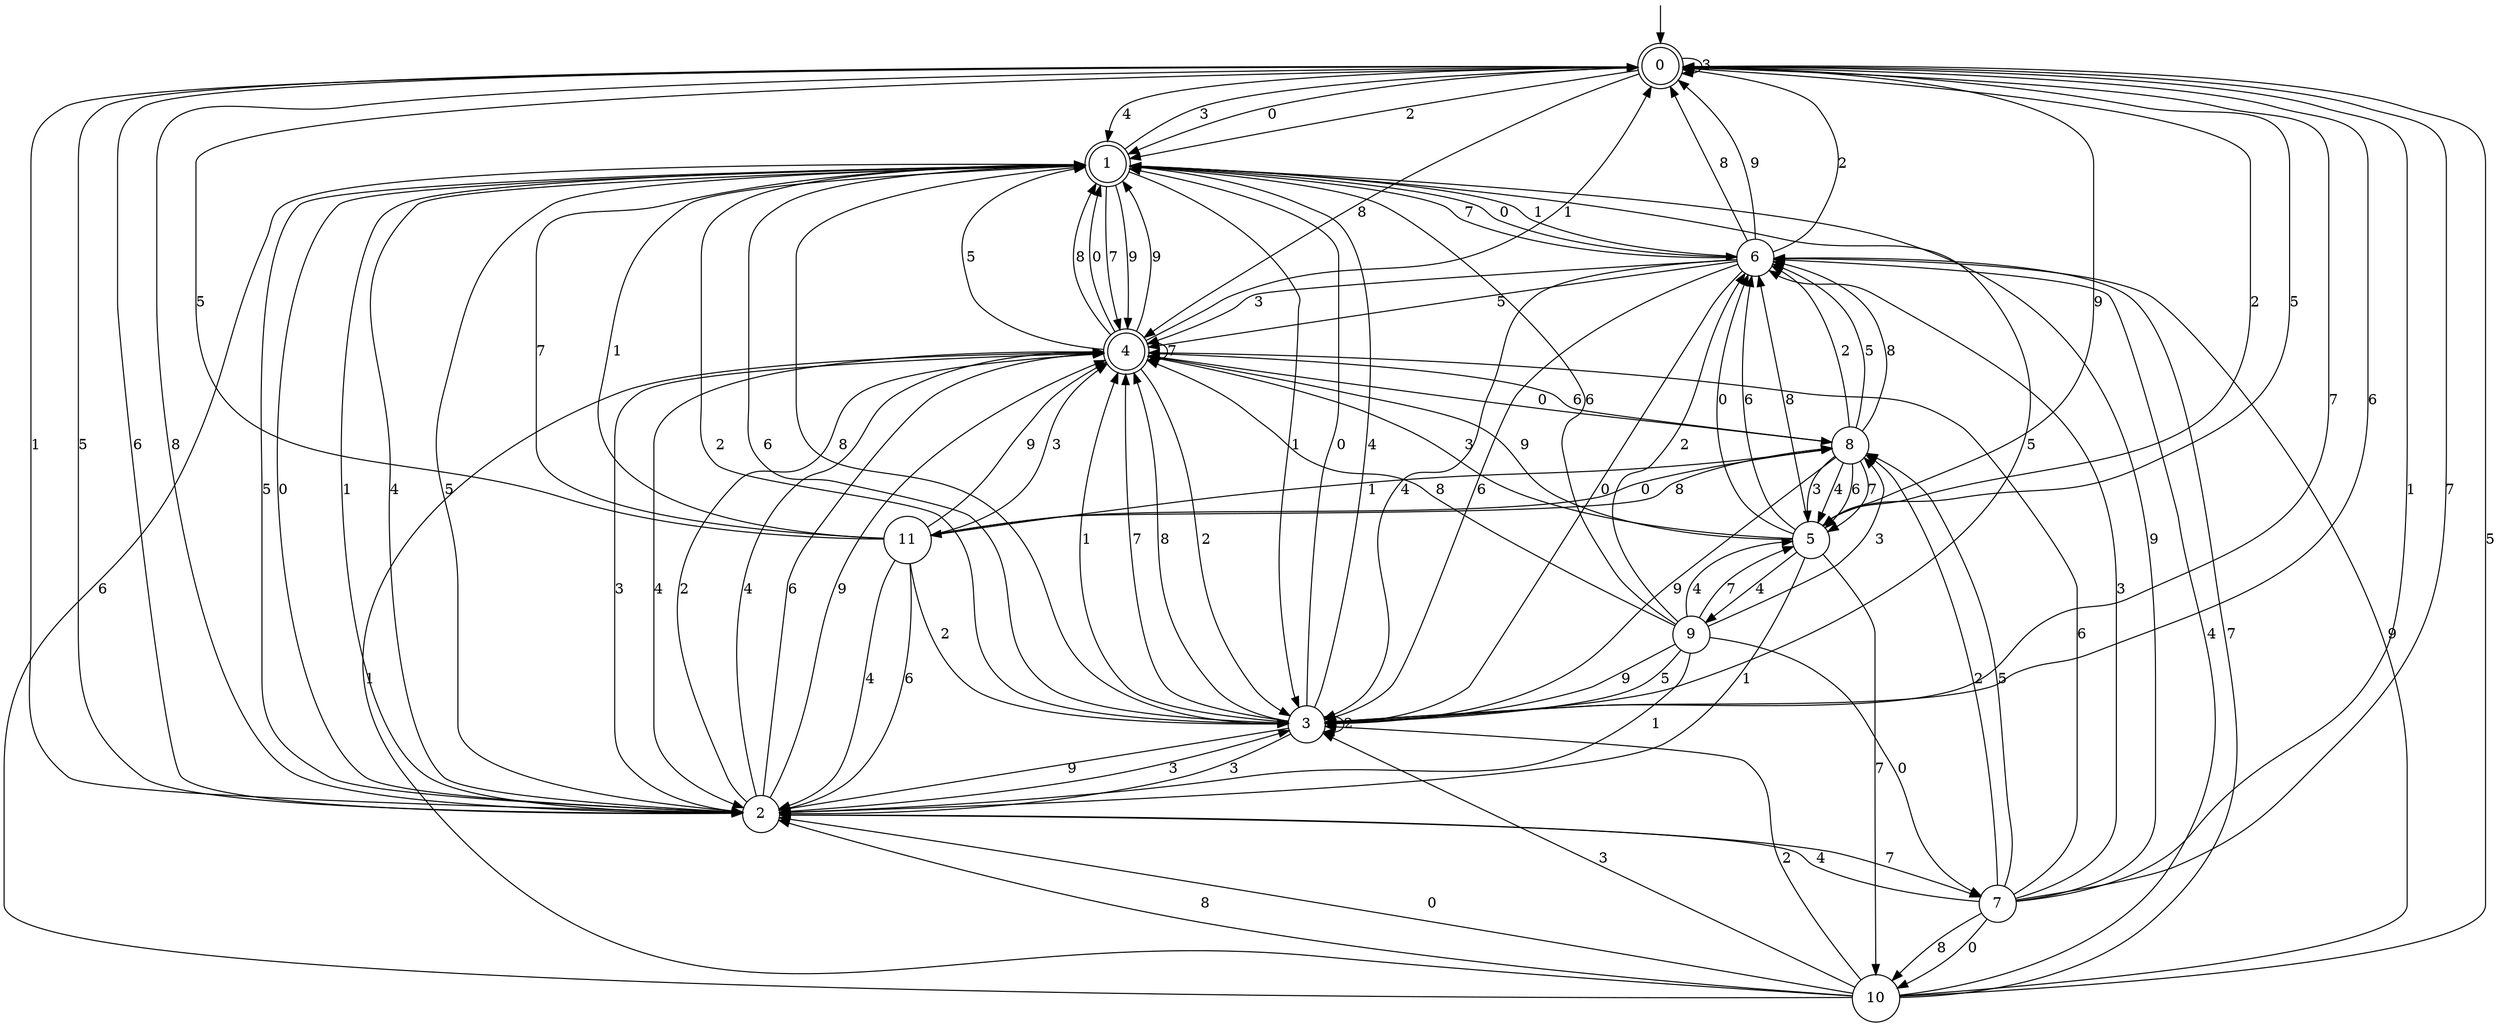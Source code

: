 digraph g {

	s0 [shape="doublecircle" label="0"];
	s1 [shape="doublecircle" label="1"];
	s2 [shape="circle" label="2"];
	s3 [shape="circle" label="3"];
	s4 [shape="doublecircle" label="4"];
	s5 [shape="circle" label="5"];
	s6 [shape="circle" label="6"];
	s7 [shape="circle" label="7"];
	s8 [shape="circle" label="8"];
	s9 [shape="circle" label="9"];
	s10 [shape="circle" label="10"];
	s11 [shape="circle" label="11"];
	s0 -> s1 [label="0"];
	s0 -> s2 [label="1"];
	s0 -> s1 [label="2"];
	s0 -> s0 [label="3"];
	s0 -> s1 [label="4"];
	s0 -> s2 [label="5"];
	s0 -> s2 [label="6"];
	s0 -> s3 [label="7"];
	s0 -> s4 [label="8"];
	s0 -> s5 [label="9"];
	s1 -> s6 [label="0"];
	s1 -> s3 [label="1"];
	s1 -> s3 [label="2"];
	s1 -> s0 [label="3"];
	s1 -> s2 [label="4"];
	s1 -> s2 [label="5"];
	s1 -> s3 [label="6"];
	s1 -> s4 [label="7"];
	s1 -> s3 [label="8"];
	s1 -> s4 [label="9"];
	s2 -> s1 [label="0"];
	s2 -> s1 [label="1"];
	s2 -> s4 [label="2"];
	s2 -> s3 [label="3"];
	s2 -> s4 [label="4"];
	s2 -> s1 [label="5"];
	s2 -> s4 [label="6"];
	s2 -> s7 [label="7"];
	s2 -> s0 [label="8"];
	s2 -> s4 [label="9"];
	s3 -> s1 [label="0"];
	s3 -> s4 [label="1"];
	s3 -> s3 [label="2"];
	s3 -> s2 [label="3"];
	s3 -> s1 [label="4"];
	s3 -> s1 [label="5"];
	s3 -> s0 [label="6"];
	s3 -> s4 [label="7"];
	s3 -> s4 [label="8"];
	s3 -> s2 [label="9"];
	s4 -> s1 [label="0"];
	s4 -> s0 [label="1"];
	s4 -> s3 [label="2"];
	s4 -> s2 [label="3"];
	s4 -> s2 [label="4"];
	s4 -> s1 [label="5"];
	s4 -> s8 [label="6"];
	s4 -> s4 [label="7"];
	s4 -> s1 [label="8"];
	s4 -> s1 [label="9"];
	s5 -> s6 [label="0"];
	s5 -> s2 [label="1"];
	s5 -> s0 [label="2"];
	s5 -> s4 [label="3"];
	s5 -> s9 [label="4"];
	s5 -> s0 [label="5"];
	s5 -> s6 [label="6"];
	s5 -> s10 [label="7"];
	s5 -> s6 [label="8"];
	s5 -> s4 [label="9"];
	s6 -> s3 [label="0"];
	s6 -> s1 [label="1"];
	s6 -> s0 [label="2"];
	s6 -> s4 [label="3"];
	s6 -> s3 [label="4"];
	s6 -> s4 [label="5"];
	s6 -> s3 [label="6"];
	s6 -> s1 [label="7"];
	s6 -> s0 [label="8"];
	s6 -> s0 [label="9"];
	s7 -> s10 [label="0"];
	s7 -> s0 [label="1"];
	s7 -> s8 [label="2"];
	s7 -> s6 [label="3"];
	s7 -> s2 [label="4"];
	s7 -> s8 [label="5"];
	s7 -> s4 [label="6"];
	s7 -> s0 [label="7"];
	s7 -> s10 [label="8"];
	s7 -> s1 [label="9"];
	s8 -> s4 [label="0"];
	s8 -> s11 [label="1"];
	s8 -> s6 [label="2"];
	s8 -> s5 [label="3"];
	s8 -> s5 [label="4"];
	s8 -> s6 [label="5"];
	s8 -> s5 [label="6"];
	s8 -> s5 [label="7"];
	s8 -> s6 [label="8"];
	s8 -> s3 [label="9"];
	s9 -> s7 [label="0"];
	s9 -> s2 [label="1"];
	s9 -> s6 [label="2"];
	s9 -> s8 [label="3"];
	s9 -> s5 [label="4"];
	s9 -> s3 [label="5"];
	s9 -> s1 [label="6"];
	s9 -> s5 [label="7"];
	s9 -> s4 [label="8"];
	s9 -> s3 [label="9"];
	s10 -> s2 [label="0"];
	s10 -> s4 [label="1"];
	s10 -> s3 [label="2"];
	s10 -> s3 [label="3"];
	s10 -> s6 [label="4"];
	s10 -> s0 [label="5"];
	s10 -> s1 [label="6"];
	s10 -> s6 [label="7"];
	s10 -> s2 [label="8"];
	s10 -> s6 [label="9"];
	s11 -> s8 [label="0"];
	s11 -> s1 [label="1"];
	s11 -> s3 [label="2"];
	s11 -> s4 [label="3"];
	s11 -> s2 [label="4"];
	s11 -> s0 [label="5"];
	s11 -> s2 [label="6"];
	s11 -> s1 [label="7"];
	s11 -> s8 [label="8"];
	s11 -> s4 [label="9"];

__start0 [label="" shape="none" width="0" height="0"];
__start0 -> s0;

}
